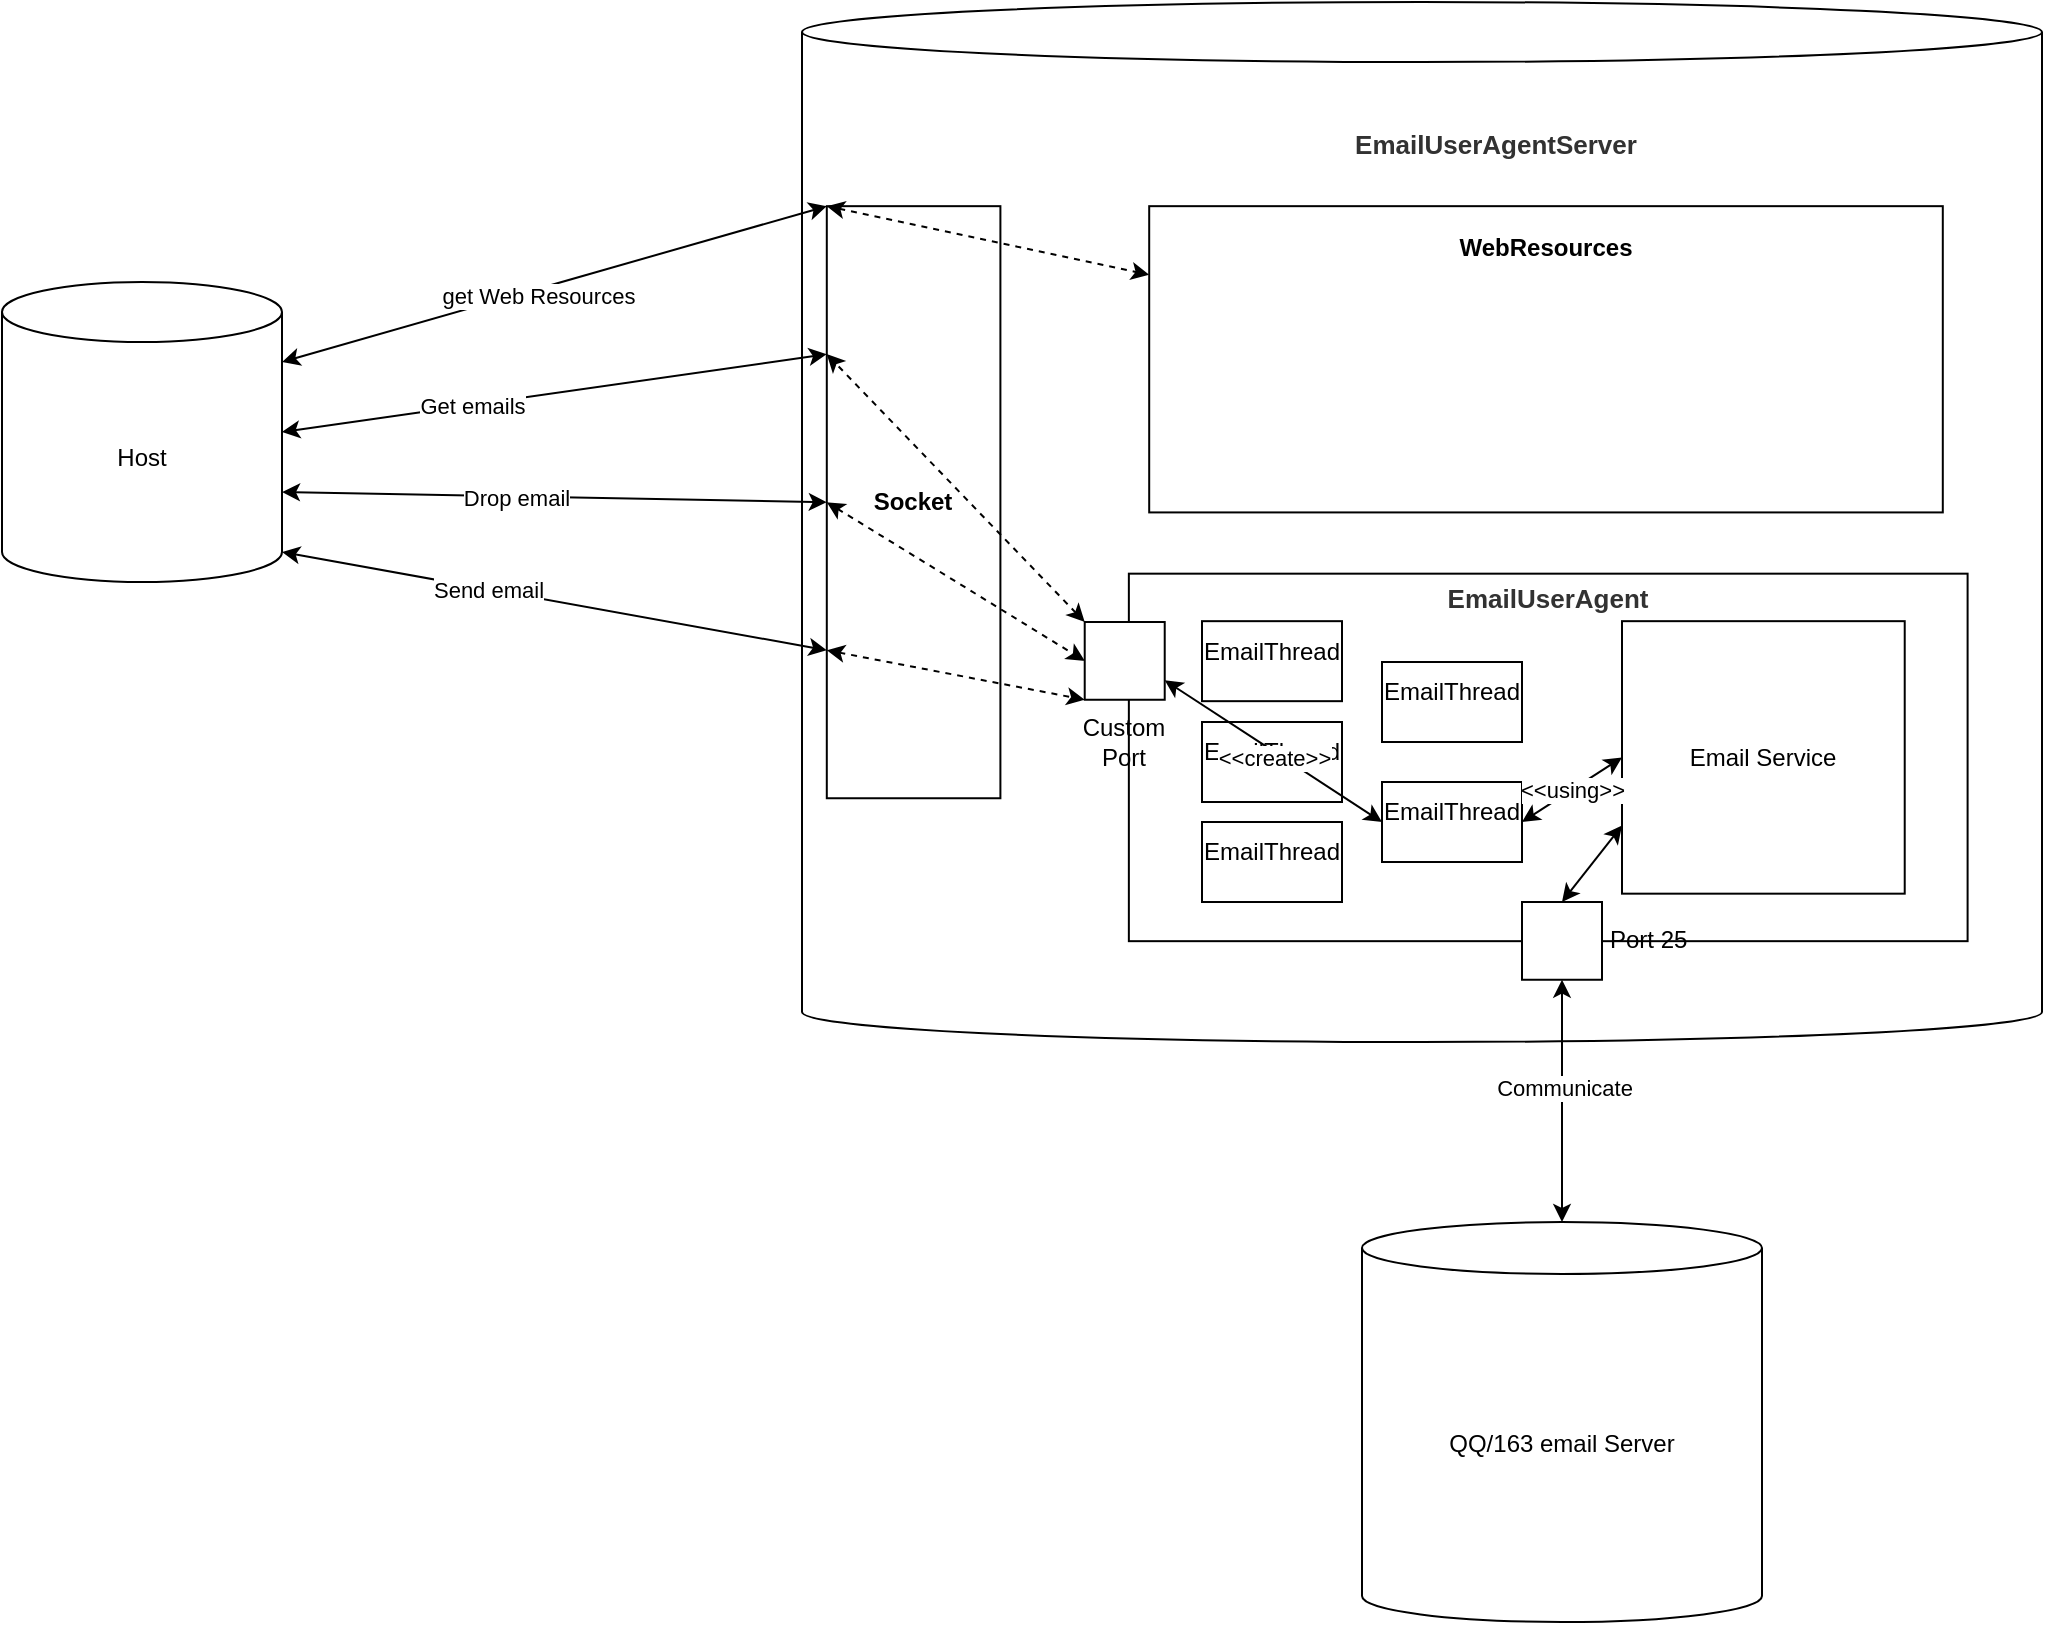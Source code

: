 <mxfile version="14.7.10" type="github">
  <diagram id="C5RBs43oDa-KdzZeNtuy" name="Page-1">
    <mxGraphModel dx="1069" dy="1152" grid="1" gridSize="10" guides="1" tooltips="1" connect="1" arrows="1" fold="1" page="1" pageScale="1" pageWidth="827" pageHeight="1169" math="0" shadow="0">
      <root>
        <mxCell id="WIyWlLk6GJQsqaUBKTNV-0" />
        <mxCell id="WIyWlLk6GJQsqaUBKTNV-1" parent="WIyWlLk6GJQsqaUBKTNV-0" />
        <mxCell id="97_k_bN5Us3Cq5SrpHCh-11" value="" style="group" vertex="1" connectable="0" parent="WIyWlLk6GJQsqaUBKTNV-1">
          <mxGeometry x="430" y="250" width="620" height="520" as="geometry" />
        </mxCell>
        <mxCell id="97_k_bN5Us3Cq5SrpHCh-0" value="" style="shape=cylinder3;whiteSpace=wrap;html=1;boundedLbl=1;backgroundOutline=1;size=15;" vertex="1" parent="97_k_bN5Us3Cq5SrpHCh-11">
          <mxGeometry width="620" height="520" as="geometry" />
        </mxCell>
        <mxCell id="97_k_bN5Us3Cq5SrpHCh-1" value="&lt;span style=&quot;color: rgb(50 , 50 , 50) ; font-size: 13px ; font-weight: 700 ; background-color: rgba(255 , 255 , 255 , 0.01)&quot;&gt;EmailUserAgentServer&lt;/span&gt;" style="text;html=1;strokeColor=none;fillColor=none;align=center;verticalAlign=middle;whiteSpace=wrap;rounded=0;" vertex="1" parent="97_k_bN5Us3Cq5SrpHCh-11">
          <mxGeometry x="322.4" y="61.25" width="49.6" height="20.417" as="geometry" />
        </mxCell>
        <mxCell id="97_k_bN5Us3Cq5SrpHCh-7" value="&lt;b&gt;Socket&lt;/b&gt;" style="rounded=0;whiteSpace=wrap;html=1;" vertex="1" parent="97_k_bN5Us3Cq5SrpHCh-11">
          <mxGeometry x="12.4" y="102.083" width="86.8" height="296.042" as="geometry" />
        </mxCell>
        <mxCell id="97_k_bN5Us3Cq5SrpHCh-5" value="" style="group" vertex="1" connectable="0" parent="97_k_bN5Us3Cq5SrpHCh-11">
          <mxGeometry x="141.36" y="285.833" width="441.44" height="193.04" as="geometry" />
        </mxCell>
        <mxCell id="97_k_bN5Us3Cq5SrpHCh-2" value="" style="rounded=0;whiteSpace=wrap;html=1;" vertex="1" parent="97_k_bN5Us3Cq5SrpHCh-5">
          <mxGeometry x="22.072" width="419.368" height="183.75" as="geometry" />
        </mxCell>
        <mxCell id="97_k_bN5Us3Cq5SrpHCh-6" value="&lt;span style=&quot;color: rgb(50 , 50 , 50) ; font-size: 13px ; font-weight: 700 ; background-color: rgba(255 , 255 , 255 , 0.01)&quot;&gt;EmailUserAgent&lt;/span&gt;" style="text;html=1;strokeColor=none;fillColor=none;align=center;verticalAlign=middle;whiteSpace=wrap;rounded=0;" vertex="1" parent="97_k_bN5Us3Cq5SrpHCh-5">
          <mxGeometry x="207.894" y="6.125" width="47.723" height="12.25" as="geometry" />
        </mxCell>
        <mxCell id="97_k_bN5Us3Cq5SrpHCh-29" value="Port 25" style="fontStyle=0;labelPosition=right;verticalLabelPosition=middle;align=left;verticalAlign=middle;spacingLeft=2;html=1;" vertex="1" parent="97_k_bN5Us3Cq5SrpHCh-5">
          <mxGeometry x="218.64" y="164.17" width="40" height="38.87" as="geometry" />
        </mxCell>
        <mxCell id="97_k_bN5Us3Cq5SrpHCh-37" value="Custom&lt;br&gt;Port" style="text;html=1;strokeColor=none;fillColor=none;align=center;verticalAlign=middle;whiteSpace=wrap;rounded=0;" vertex="1" parent="97_k_bN5Us3Cq5SrpHCh-5">
          <mxGeometry x="-0.36" y="74.167" width="40" height="20" as="geometry" />
        </mxCell>
        <mxCell id="97_k_bN5Us3Cq5SrpHCh-68" style="edgeStyle=none;rounded=0;orthogonalLoop=1;jettySize=auto;html=1;exitX=0;exitY=0.75;exitDx=0;exitDy=0;entryX=0.5;entryY=0;entryDx=0;entryDy=0;startArrow=classic;startFill=1;" edge="1" parent="97_k_bN5Us3Cq5SrpHCh-5" source="97_k_bN5Us3Cq5SrpHCh-39" target="97_k_bN5Us3Cq5SrpHCh-29">
          <mxGeometry relative="1" as="geometry" />
        </mxCell>
        <mxCell id="97_k_bN5Us3Cq5SrpHCh-39" value="Email Service" style="rounded=0;whiteSpace=wrap;html=1;" vertex="1" parent="97_k_bN5Us3Cq5SrpHCh-5">
          <mxGeometry x="268.64" y="23.75" width="141.36" height="136.25" as="geometry" />
        </mxCell>
        <mxCell id="97_k_bN5Us3Cq5SrpHCh-40" value="" style="group" vertex="1" connectable="0" parent="97_k_bN5Us3Cq5SrpHCh-5">
          <mxGeometry x="58.64" y="23.75" width="121.36" height="46.25" as="geometry" />
        </mxCell>
        <mxCell id="97_k_bN5Us3Cq5SrpHCh-49" value="" style="group" vertex="1" connectable="0" parent="97_k_bN5Us3Cq5SrpHCh-40">
          <mxGeometry width="70" height="40" as="geometry" />
        </mxCell>
        <mxCell id="97_k_bN5Us3Cq5SrpHCh-36" value="" style="rounded=0;whiteSpace=wrap;html=1;" vertex="1" parent="97_k_bN5Us3Cq5SrpHCh-49">
          <mxGeometry width="70" height="40" as="geometry" />
        </mxCell>
        <mxCell id="97_k_bN5Us3Cq5SrpHCh-38" value="EmailThread" style="text;html=1;strokeColor=none;fillColor=none;align=center;verticalAlign=middle;whiteSpace=wrap;rounded=0;" vertex="1" parent="97_k_bN5Us3Cq5SrpHCh-49">
          <mxGeometry x="15.0" y="5.417" width="40" height="20" as="geometry" />
        </mxCell>
        <mxCell id="97_k_bN5Us3Cq5SrpHCh-56" value="" style="group" vertex="1" connectable="0" parent="97_k_bN5Us3Cq5SrpHCh-5">
          <mxGeometry x="58.64" y="124.17" width="70" height="40" as="geometry" />
        </mxCell>
        <mxCell id="97_k_bN5Us3Cq5SrpHCh-57" value="" style="rounded=0;whiteSpace=wrap;html=1;" vertex="1" parent="97_k_bN5Us3Cq5SrpHCh-56">
          <mxGeometry width="70" height="40" as="geometry" />
        </mxCell>
        <mxCell id="97_k_bN5Us3Cq5SrpHCh-58" value="EmailThread" style="text;html=1;strokeColor=none;fillColor=none;align=center;verticalAlign=middle;whiteSpace=wrap;rounded=0;" vertex="1" parent="97_k_bN5Us3Cq5SrpHCh-56">
          <mxGeometry x="15.0" y="5.417" width="40" height="20" as="geometry" />
        </mxCell>
        <mxCell id="97_k_bN5Us3Cq5SrpHCh-12" style="rounded=0;orthogonalLoop=1;jettySize=auto;html=1;exitX=0;exitY=0;exitDx=0;exitDy=0;entryX=0;entryY=0.25;entryDx=0;entryDy=0;startArrow=classic;startFill=1;dashed=1;" edge="1" parent="97_k_bN5Us3Cq5SrpHCh-11" source="97_k_bN5Us3Cq5SrpHCh-4" target="97_k_bN5Us3Cq5SrpHCh-7">
          <mxGeometry relative="1" as="geometry">
            <mxPoint x="122.76" y="365.458" as="targetPoint" />
          </mxGeometry>
        </mxCell>
        <mxCell id="97_k_bN5Us3Cq5SrpHCh-13" value="" style="rounded=0;whiteSpace=wrap;html=1;" vertex="1" parent="97_k_bN5Us3Cq5SrpHCh-11">
          <mxGeometry x="173.6" y="102.083" width="396.8" height="153.125" as="geometry" />
        </mxCell>
        <mxCell id="97_k_bN5Us3Cq5SrpHCh-14" value="&lt;b&gt;WebResources&lt;/b&gt;" style="text;html=1;strokeColor=none;fillColor=none;align=center;verticalAlign=middle;whiteSpace=wrap;rounded=0;" vertex="1" parent="97_k_bN5Us3Cq5SrpHCh-11">
          <mxGeometry x="347.2" y="112.292" width="49.6" height="20.417" as="geometry" />
        </mxCell>
        <mxCell id="97_k_bN5Us3Cq5SrpHCh-19" style="edgeStyle=none;rounded=0;orthogonalLoop=1;jettySize=auto;html=1;exitX=0;exitY=0;exitDx=0;exitDy=0;startArrow=classic;startFill=1;dashed=1;" edge="1" parent="97_k_bN5Us3Cq5SrpHCh-11" source="97_k_bN5Us3Cq5SrpHCh-7" target="97_k_bN5Us3Cq5SrpHCh-13">
          <mxGeometry relative="1" as="geometry" />
        </mxCell>
        <mxCell id="97_k_bN5Us3Cq5SrpHCh-20" style="edgeStyle=none;rounded=0;orthogonalLoop=1;jettySize=auto;html=1;exitX=0;exitY=0.5;exitDx=0;exitDy=0;entryX=0;entryY=0.5;entryDx=0;entryDy=0;startArrow=classic;startFill=1;dashed=1;" edge="1" parent="97_k_bN5Us3Cq5SrpHCh-11" source="97_k_bN5Us3Cq5SrpHCh-7" target="97_k_bN5Us3Cq5SrpHCh-4">
          <mxGeometry relative="1" as="geometry" />
        </mxCell>
        <mxCell id="97_k_bN5Us3Cq5SrpHCh-21" style="edgeStyle=none;rounded=0;orthogonalLoop=1;jettySize=auto;html=1;exitX=0;exitY=0.75;exitDx=0;exitDy=0;startArrow=classic;startFill=1;dashed=1;entryX=0;entryY=1;entryDx=0;entryDy=0;" edge="1" parent="97_k_bN5Us3Cq5SrpHCh-11" source="97_k_bN5Us3Cq5SrpHCh-7" target="97_k_bN5Us3Cq5SrpHCh-4">
          <mxGeometry relative="1" as="geometry">
            <mxPoint x="110" y="350" as="targetPoint" />
          </mxGeometry>
        </mxCell>
        <mxCell id="97_k_bN5Us3Cq5SrpHCh-4" value="" style="fontStyle=0;labelPosition=right;verticalLabelPosition=middle;align=left;verticalAlign=middle;spacingLeft=2;html=1;" vertex="1" parent="97_k_bN5Us3Cq5SrpHCh-11">
          <mxGeometry x="141.36" y="310.003" width="40" height="38.87" as="geometry" />
        </mxCell>
        <mxCell id="97_k_bN5Us3Cq5SrpHCh-15" style="edgeStyle=none;rounded=0;orthogonalLoop=1;jettySize=auto;html=1;exitX=1;exitY=0;exitDx=0;exitDy=40;exitPerimeter=0;entryX=0;entryY=0;entryDx=0;entryDy=0;startArrow=classic;startFill=1;" edge="1" parent="WIyWlLk6GJQsqaUBKTNV-1" source="97_k_bN5Us3Cq5SrpHCh-8" target="97_k_bN5Us3Cq5SrpHCh-7">
          <mxGeometry relative="1" as="geometry" />
        </mxCell>
        <mxCell id="97_k_bN5Us3Cq5SrpHCh-22" value="get Web Resources" style="edgeLabel;html=1;align=center;verticalAlign=middle;resizable=0;points=[];" vertex="1" connectable="0" parent="97_k_bN5Us3Cq5SrpHCh-15">
          <mxGeometry x="-0.457" y="-2" relative="1" as="geometry">
            <mxPoint x="53" y="-14" as="offset" />
          </mxGeometry>
        </mxCell>
        <mxCell id="97_k_bN5Us3Cq5SrpHCh-16" style="edgeStyle=none;rounded=0;orthogonalLoop=1;jettySize=auto;html=1;exitX=1;exitY=0.5;exitDx=0;exitDy=0;exitPerimeter=0;entryX=0;entryY=0.25;entryDx=0;entryDy=0;startArrow=classic;startFill=1;" edge="1" parent="WIyWlLk6GJQsqaUBKTNV-1" source="97_k_bN5Us3Cq5SrpHCh-8" target="97_k_bN5Us3Cq5SrpHCh-7">
          <mxGeometry relative="1" as="geometry" />
        </mxCell>
        <mxCell id="97_k_bN5Us3Cq5SrpHCh-23" value="Get emails" style="edgeLabel;html=1;align=center;verticalAlign=middle;resizable=0;points=[];" vertex="1" connectable="0" parent="97_k_bN5Us3Cq5SrpHCh-16">
          <mxGeometry x="-0.306" relative="1" as="geometry">
            <mxPoint as="offset" />
          </mxGeometry>
        </mxCell>
        <mxCell id="97_k_bN5Us3Cq5SrpHCh-17" style="edgeStyle=none;rounded=0;orthogonalLoop=1;jettySize=auto;html=1;exitX=1;exitY=0;exitDx=0;exitDy=105;exitPerimeter=0;entryX=0;entryY=0.5;entryDx=0;entryDy=0;startArrow=classic;startFill=1;" edge="1" parent="WIyWlLk6GJQsqaUBKTNV-1" source="97_k_bN5Us3Cq5SrpHCh-8" target="97_k_bN5Us3Cq5SrpHCh-7">
          <mxGeometry relative="1" as="geometry" />
        </mxCell>
        <mxCell id="97_k_bN5Us3Cq5SrpHCh-24" value="Drop email" style="edgeLabel;html=1;align=center;verticalAlign=middle;resizable=0;points=[];" vertex="1" connectable="0" parent="97_k_bN5Us3Cq5SrpHCh-17">
          <mxGeometry x="-0.405" y="-1" relative="1" as="geometry">
            <mxPoint x="36" as="offset" />
          </mxGeometry>
        </mxCell>
        <mxCell id="97_k_bN5Us3Cq5SrpHCh-18" style="edgeStyle=none;rounded=0;orthogonalLoop=1;jettySize=auto;html=1;exitX=1;exitY=1;exitDx=0;exitDy=-15;exitPerimeter=0;entryX=0;entryY=0.75;entryDx=0;entryDy=0;startArrow=classic;startFill=1;" edge="1" parent="WIyWlLk6GJQsqaUBKTNV-1" source="97_k_bN5Us3Cq5SrpHCh-8" target="97_k_bN5Us3Cq5SrpHCh-7">
          <mxGeometry relative="1" as="geometry" />
        </mxCell>
        <mxCell id="97_k_bN5Us3Cq5SrpHCh-26" value="Send email" style="edgeLabel;html=1;align=center;verticalAlign=middle;resizable=0;points=[];" vertex="1" connectable="0" parent="97_k_bN5Us3Cq5SrpHCh-18">
          <mxGeometry x="-0.249" relative="1" as="geometry">
            <mxPoint as="offset" />
          </mxGeometry>
        </mxCell>
        <mxCell id="97_k_bN5Us3Cq5SrpHCh-8" value="Host" style="shape=cylinder3;whiteSpace=wrap;html=1;boundedLbl=1;backgroundOutline=1;size=15;" vertex="1" parent="WIyWlLk6GJQsqaUBKTNV-1">
          <mxGeometry x="30" y="390" width="140" height="150" as="geometry" />
        </mxCell>
        <mxCell id="97_k_bN5Us3Cq5SrpHCh-9" value="QQ/163 email Server" style="shape=cylinder3;whiteSpace=wrap;html=1;boundedLbl=1;backgroundOutline=1;size=13;" vertex="1" parent="WIyWlLk6GJQsqaUBKTNV-1">
          <mxGeometry x="710" y="860" width="200" height="200" as="geometry" />
        </mxCell>
        <mxCell id="97_k_bN5Us3Cq5SrpHCh-31" style="edgeStyle=none;rounded=0;orthogonalLoop=1;jettySize=auto;html=1;exitX=0.5;exitY=1;exitDx=0;exitDy=0;startArrow=classic;startFill=1;" edge="1" parent="WIyWlLk6GJQsqaUBKTNV-1" source="97_k_bN5Us3Cq5SrpHCh-29" target="97_k_bN5Us3Cq5SrpHCh-9">
          <mxGeometry relative="1" as="geometry" />
        </mxCell>
        <mxCell id="97_k_bN5Us3Cq5SrpHCh-35" value="Communicate" style="edgeLabel;html=1;align=center;verticalAlign=middle;resizable=0;points=[];" vertex="1" connectable="0" parent="97_k_bN5Us3Cq5SrpHCh-31">
          <mxGeometry x="0.433" y="1" relative="1" as="geometry">
            <mxPoint y="-33" as="offset" />
          </mxGeometry>
        </mxCell>
        <mxCell id="97_k_bN5Us3Cq5SrpHCh-53" value="" style="group" vertex="1" connectable="0" parent="WIyWlLk6GJQsqaUBKTNV-1">
          <mxGeometry x="630" y="610.003" width="70" height="40" as="geometry" />
        </mxCell>
        <mxCell id="97_k_bN5Us3Cq5SrpHCh-54" value="" style="rounded=0;whiteSpace=wrap;html=1;" vertex="1" parent="97_k_bN5Us3Cq5SrpHCh-53">
          <mxGeometry width="70" height="40" as="geometry" />
        </mxCell>
        <mxCell id="97_k_bN5Us3Cq5SrpHCh-55" value="EmailThread" style="text;html=1;strokeColor=none;fillColor=none;align=center;verticalAlign=middle;whiteSpace=wrap;rounded=0;" vertex="1" parent="97_k_bN5Us3Cq5SrpHCh-53">
          <mxGeometry x="15.0" y="5.417" width="40" height="20" as="geometry" />
        </mxCell>
        <mxCell id="97_k_bN5Us3Cq5SrpHCh-59" value="" style="group" vertex="1" connectable="0" parent="WIyWlLk6GJQsqaUBKTNV-1">
          <mxGeometry x="720" y="580.003" width="70" height="40" as="geometry" />
        </mxCell>
        <mxCell id="97_k_bN5Us3Cq5SrpHCh-60" value="" style="rounded=0;whiteSpace=wrap;html=1;" vertex="1" parent="97_k_bN5Us3Cq5SrpHCh-59">
          <mxGeometry width="70" height="40" as="geometry" />
        </mxCell>
        <mxCell id="97_k_bN5Us3Cq5SrpHCh-61" value="EmailThread" style="text;html=1;strokeColor=none;fillColor=none;align=center;verticalAlign=middle;whiteSpace=wrap;rounded=0;" vertex="1" parent="97_k_bN5Us3Cq5SrpHCh-59">
          <mxGeometry x="15.0" y="5.417" width="40" height="20" as="geometry" />
        </mxCell>
        <mxCell id="97_k_bN5Us3Cq5SrpHCh-62" value="" style="group" vertex="1" connectable="0" parent="WIyWlLk6GJQsqaUBKTNV-1">
          <mxGeometry x="720" y="640.003" width="70" height="40" as="geometry" />
        </mxCell>
        <mxCell id="97_k_bN5Us3Cq5SrpHCh-63" value="" style="rounded=0;whiteSpace=wrap;html=1;" vertex="1" parent="97_k_bN5Us3Cq5SrpHCh-62">
          <mxGeometry width="70" height="40" as="geometry" />
        </mxCell>
        <mxCell id="97_k_bN5Us3Cq5SrpHCh-64" value="EmailThread" style="text;html=1;strokeColor=none;fillColor=none;align=center;verticalAlign=middle;whiteSpace=wrap;rounded=0;" vertex="1" parent="97_k_bN5Us3Cq5SrpHCh-62">
          <mxGeometry x="15.0" y="5.417" width="40" height="20" as="geometry" />
        </mxCell>
        <mxCell id="97_k_bN5Us3Cq5SrpHCh-65" style="edgeStyle=none;rounded=0;orthogonalLoop=1;jettySize=auto;html=1;exitX=1;exitY=0.75;exitDx=0;exitDy=0;entryX=0;entryY=0.5;entryDx=0;entryDy=0;startArrow=classic;startFill=1;" edge="1" parent="WIyWlLk6GJQsqaUBKTNV-1" source="97_k_bN5Us3Cq5SrpHCh-4" target="97_k_bN5Us3Cq5SrpHCh-63">
          <mxGeometry relative="1" as="geometry" />
        </mxCell>
        <mxCell id="97_k_bN5Us3Cq5SrpHCh-66" value="&amp;lt;&amp;lt;create&amp;gt;&amp;gt;" style="edgeLabel;html=1;align=center;verticalAlign=middle;resizable=0;points=[];" vertex="1" connectable="0" parent="97_k_bN5Us3Cq5SrpHCh-65">
          <mxGeometry x="-0.287" y="-1" relative="1" as="geometry">
            <mxPoint x="16" y="13" as="offset" />
          </mxGeometry>
        </mxCell>
        <mxCell id="97_k_bN5Us3Cq5SrpHCh-67" value="&amp;lt;&amp;lt;using&amp;gt;&amp;gt;" style="edgeStyle=none;rounded=0;orthogonalLoop=1;jettySize=auto;html=1;exitX=1;exitY=0.5;exitDx=0;exitDy=0;entryX=0;entryY=0.5;entryDx=0;entryDy=0;startArrow=classic;startFill=1;" edge="1" parent="WIyWlLk6GJQsqaUBKTNV-1" source="97_k_bN5Us3Cq5SrpHCh-63" target="97_k_bN5Us3Cq5SrpHCh-39">
          <mxGeometry relative="1" as="geometry" />
        </mxCell>
      </root>
    </mxGraphModel>
  </diagram>
</mxfile>
